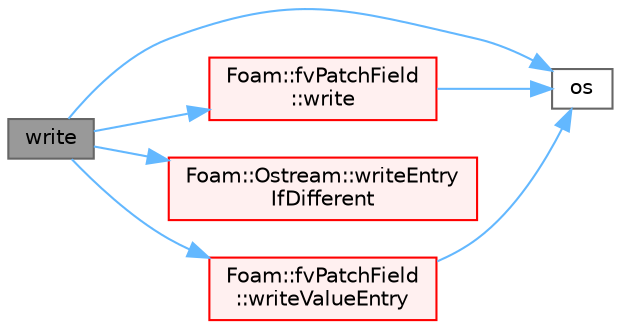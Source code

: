digraph "write"
{
 // LATEX_PDF_SIZE
  bgcolor="transparent";
  edge [fontname=Helvetica,fontsize=10,labelfontname=Helvetica,labelfontsize=10];
  node [fontname=Helvetica,fontsize=10,shape=box,height=0.2,width=0.4];
  rankdir="LR";
  Node1 [id="Node000001",label="write",height=0.2,width=0.4,color="gray40", fillcolor="grey60", style="filled", fontcolor="black",tooltip=" "];
  Node1 -> Node2 [id="edge1_Node000001_Node000002",color="steelblue1",style="solid",tooltip=" "];
  Node2 [id="Node000002",label="os",height=0.2,width=0.4,color="grey40", fillcolor="white", style="filled",URL="$faMeshWriteEdgesOBJ_8H.html#abea05d50bd7259b44f2002c0382ba13e",tooltip=" "];
  Node1 -> Node3 [id="edge2_Node000001_Node000003",color="steelblue1",style="solid",tooltip=" "];
  Node3 [id="Node000003",label="Foam::fvPatchField\l::write",height=0.2,width=0.4,color="red", fillcolor="#FFF0F0", style="filled",URL="$classFoam_1_1fvPatchField.html#a293fdfec8bdfbd5c3913ab4c9f3454ff",tooltip=" "];
  Node3 -> Node2 [id="edge3_Node000003_Node000002",color="steelblue1",style="solid",tooltip=" "];
  Node1 -> Node17 [id="edge4_Node000001_Node000017",color="steelblue1",style="solid",tooltip=" "];
  Node17 [id="Node000017",label="Foam::Ostream::writeEntry\lIfDifferent",height=0.2,width=0.4,color="red", fillcolor="#FFF0F0", style="filled",URL="$classFoam_1_1Ostream.html#a879501af367d0fbf69ea33f88464bc93",tooltip=" "];
  Node1 -> Node18 [id="edge5_Node000001_Node000018",color="steelblue1",style="solid",tooltip=" "];
  Node18 [id="Node000018",label="Foam::fvPatchField\l::writeValueEntry",height=0.2,width=0.4,color="red", fillcolor="#FFF0F0", style="filled",URL="$classFoam_1_1fvPatchField.html#a415d041be61058bca7b878182da103fa",tooltip=" "];
  Node18 -> Node2 [id="edge6_Node000018_Node000002",color="steelblue1",style="solid",tooltip=" "];
}
